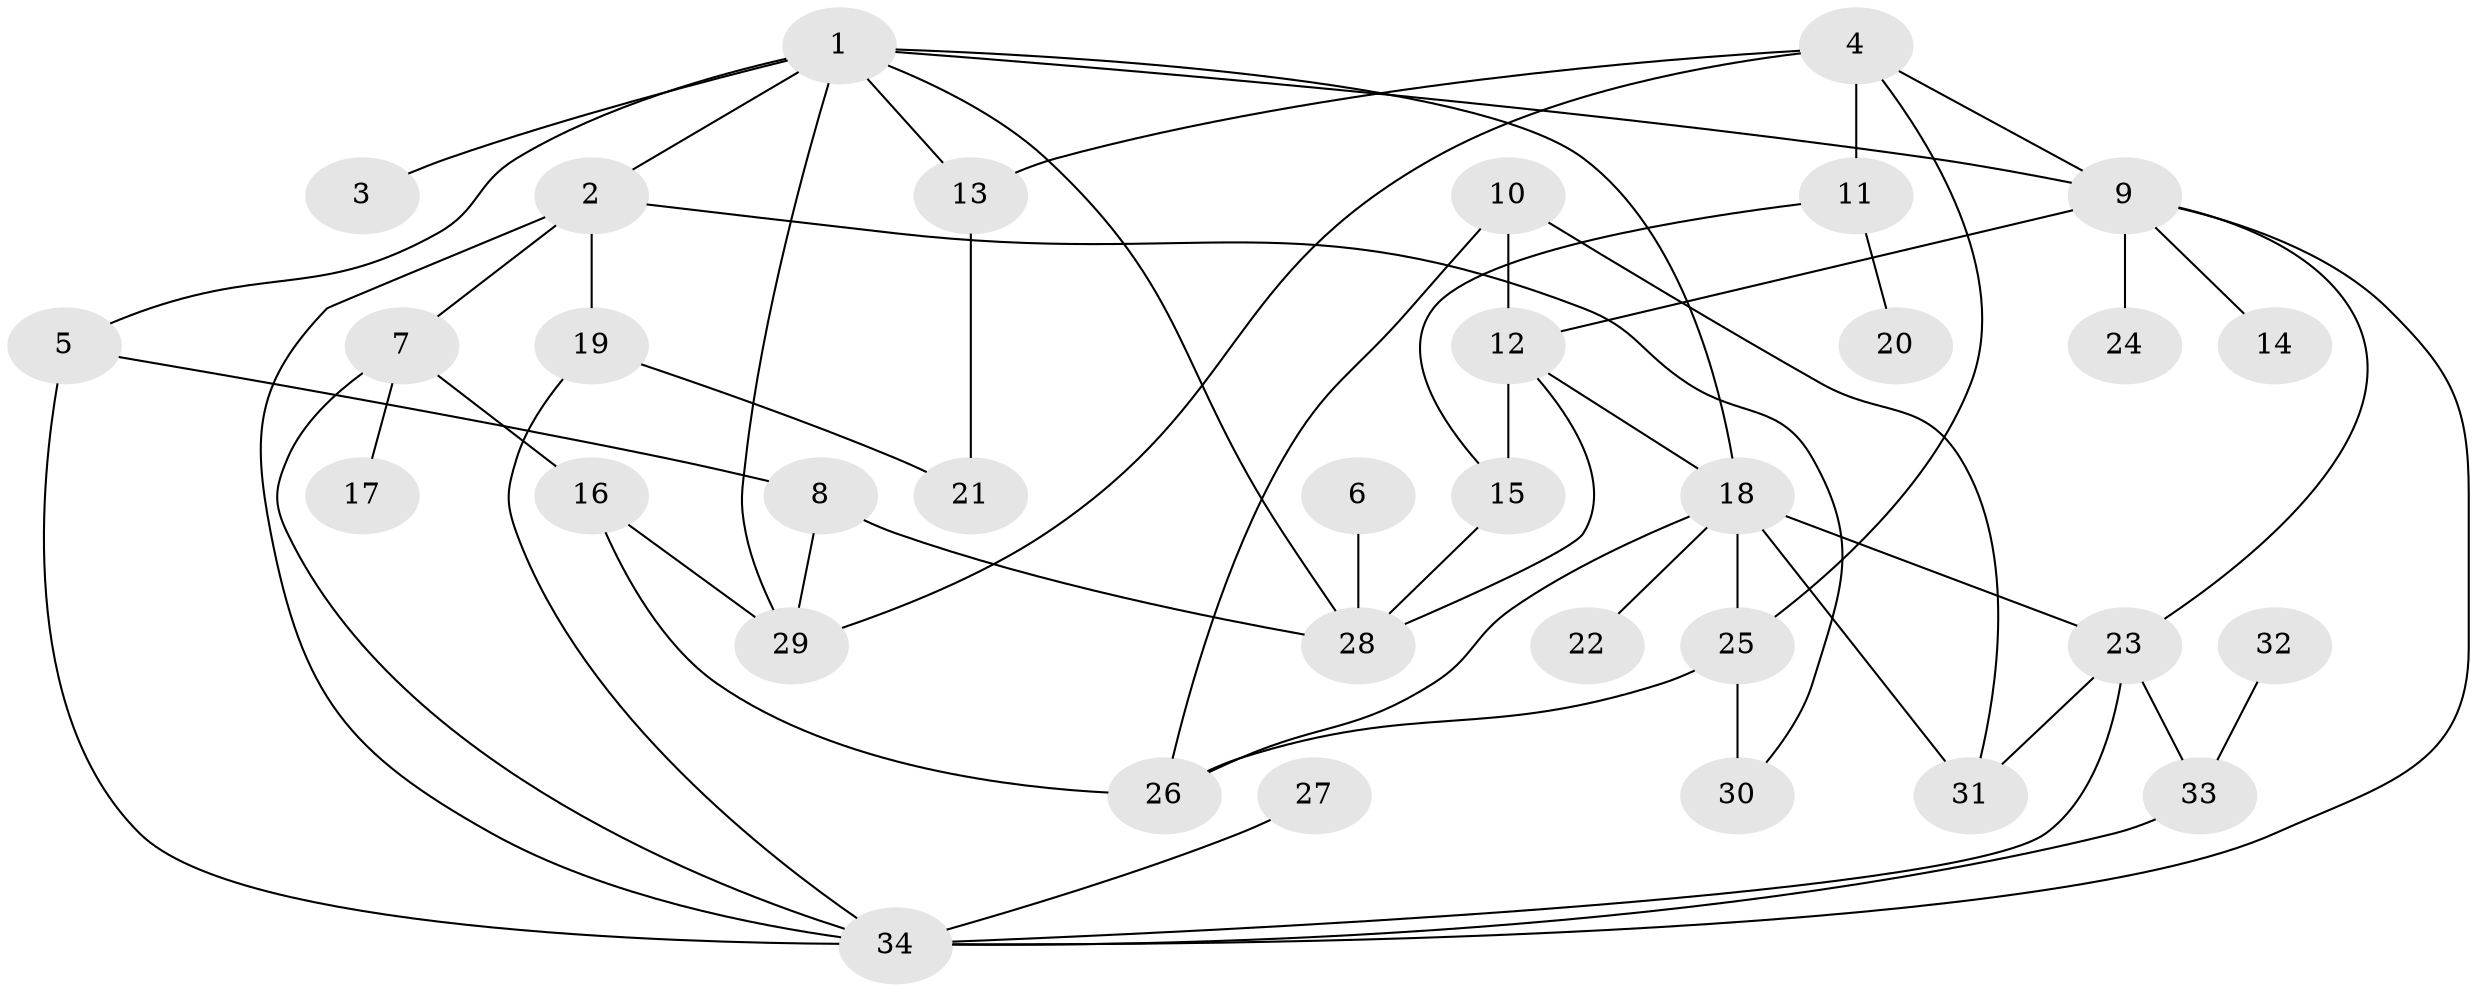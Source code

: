 // original degree distribution, {6: 0.04411764705882353, 4: 0.14705882352941177, 5: 0.04411764705882353, 3: 0.25, 7: 0.014705882352941176, 2: 0.27941176470588236, 1: 0.22058823529411764}
// Generated by graph-tools (version 1.1) at 2025/49/03/09/25 03:49:23]
// undirected, 34 vertices, 57 edges
graph export_dot {
graph [start="1"]
  node [color=gray90,style=filled];
  1;
  2;
  3;
  4;
  5;
  6;
  7;
  8;
  9;
  10;
  11;
  12;
  13;
  14;
  15;
  16;
  17;
  18;
  19;
  20;
  21;
  22;
  23;
  24;
  25;
  26;
  27;
  28;
  29;
  30;
  31;
  32;
  33;
  34;
  1 -- 2 [weight=1.0];
  1 -- 3 [weight=1.0];
  1 -- 5 [weight=1.0];
  1 -- 9 [weight=1.0];
  1 -- 13 [weight=1.0];
  1 -- 18 [weight=1.0];
  1 -- 28 [weight=1.0];
  1 -- 29 [weight=1.0];
  2 -- 7 [weight=1.0];
  2 -- 19 [weight=1.0];
  2 -- 30 [weight=1.0];
  2 -- 34 [weight=1.0];
  4 -- 9 [weight=1.0];
  4 -- 11 [weight=1.0];
  4 -- 13 [weight=1.0];
  4 -- 25 [weight=1.0];
  4 -- 29 [weight=1.0];
  5 -- 8 [weight=1.0];
  5 -- 34 [weight=1.0];
  6 -- 28 [weight=1.0];
  7 -- 16 [weight=1.0];
  7 -- 17 [weight=1.0];
  7 -- 34 [weight=1.0];
  8 -- 28 [weight=1.0];
  8 -- 29 [weight=1.0];
  9 -- 12 [weight=1.0];
  9 -- 14 [weight=1.0];
  9 -- 23 [weight=1.0];
  9 -- 24 [weight=1.0];
  9 -- 34 [weight=1.0];
  10 -- 12 [weight=1.0];
  10 -- 26 [weight=1.0];
  10 -- 31 [weight=1.0];
  11 -- 15 [weight=1.0];
  11 -- 20 [weight=1.0];
  12 -- 15 [weight=1.0];
  12 -- 18 [weight=1.0];
  12 -- 28 [weight=1.0];
  13 -- 21 [weight=1.0];
  15 -- 28 [weight=1.0];
  16 -- 26 [weight=1.0];
  16 -- 29 [weight=1.0];
  18 -- 22 [weight=1.0];
  18 -- 23 [weight=1.0];
  18 -- 25 [weight=1.0];
  18 -- 26 [weight=1.0];
  18 -- 31 [weight=1.0];
  19 -- 21 [weight=1.0];
  19 -- 34 [weight=1.0];
  23 -- 31 [weight=1.0];
  23 -- 33 [weight=1.0];
  23 -- 34 [weight=1.0];
  25 -- 26 [weight=1.0];
  25 -- 30 [weight=2.0];
  27 -- 34 [weight=1.0];
  32 -- 33 [weight=1.0];
  33 -- 34 [weight=1.0];
}
